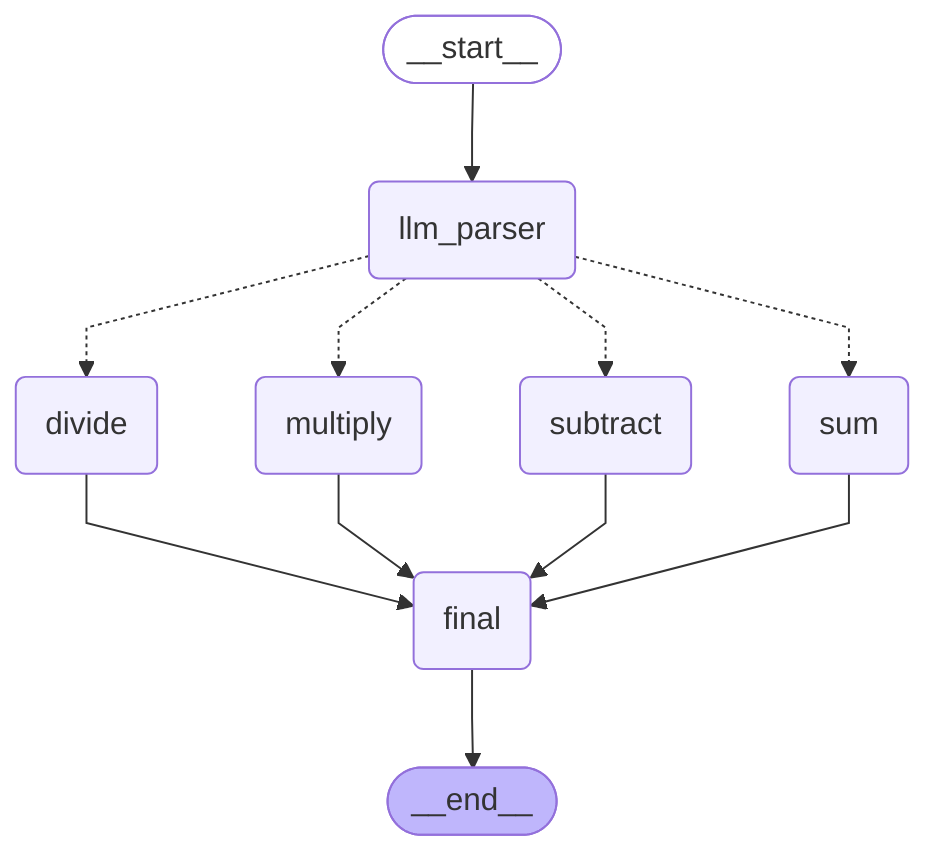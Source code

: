 ---
config:
  flowchart:
    curve: linear
---
graph TD;
	__start__([<p>__start__</p>]):::first
	llm_parser(llm_parser)
	sum(sum)
	subtract(subtract)
	multiply(multiply)
	divide(divide)
	final(final)
	__end__([<p>__end__</p>]):::last
	__start__ --> llm_parser;
	divide --> final;
	llm_parser -.-> divide;
	llm_parser -.-> multiply;
	llm_parser -.-> subtract;
	llm_parser -.-> sum;
	multiply --> final;
	subtract --> final;
	sum --> final;
	final --> __end__;
	classDef default fill:#f2f0ff,line-height:1.2
	classDef first fill-opacity:0
	classDef last fill:#bfb6fc